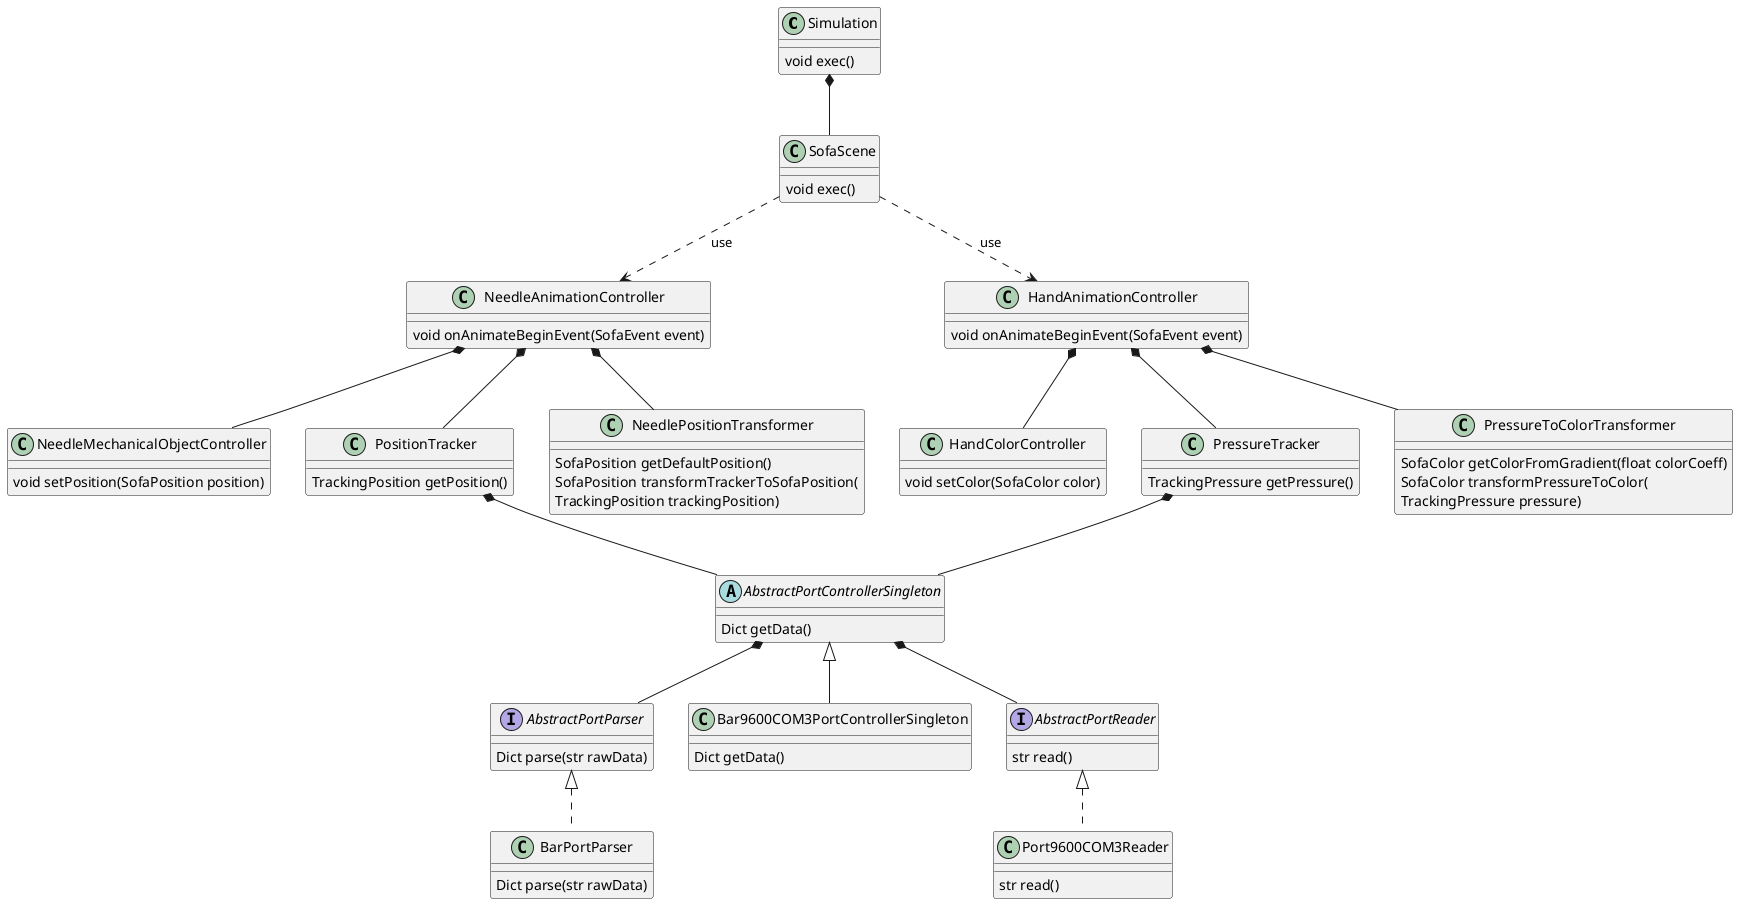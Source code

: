 @startuml
class       Simulation 
class       SofaScene
class       NeedleAnimationController
class       HandAnimationController 

class       NeedleMechanicalObjectController 
class       PositionTracker
class       NeedlePositionTransformer

class       HandColorController
class       PressureTracker
class       PressureToColorTransformer

abstract    AbstractPortControllerSingleton
interface   AbstractPortParser
class       BarPortParser
class       Bar9600COM3PortControllerSingleton 
interface   AbstractPortReader
class       Port9600COM3Reader


class Simulation {
    void exec()
}

class SofaScene {
    void exec()
}

class NeedleAnimationController {
    void onAnimateBeginEvent(SofaEvent event)
}

class NeedleMechanicalObjectController {
    void setPosition(SofaPosition position)
}

class PositionTracker {
    TrackingPosition getPosition()
}

abstract AbstractPortControllerSingleton {
    Dict getData()
}

class Bar9600COM3PortControllerSingleton {
    Dict getData()
}

interface AbstractPortParser {
    Dict parse(str rawData)
}

interface AbstractPortReader {
    str read()
}

class Port9600COM3Reader {
    str read()
}

class BarPortParser {
    Dict parse(str rawData)
}

class NeedlePositionTransformer {
    SofaPosition getDefaultPosition()
    SofaPosition transformTrackerToSofaPosition(
         TrackingPosition trackingPosition)
}

class HandAnimationController {
    void onAnimateBeginEvent(SofaEvent event)
}

class PressureTracker {
    TrackingPressure getPressure()
}

class PressureToColorTransformer {
    SofaColor getColorFromGradient(float colorCoeff)
    SofaColor transformPressureToColor(
            TrackingPressure pressure)
}

class HandColorController {
    void setColor(SofaColor color)
}


Simulation *-- SofaScene
SofaScene ..> NeedleAnimationController : "use"
SofaScene ..> HandAnimationController : "use"

NeedleAnimationController *-- NeedleMechanicalObjectController
NeedleAnimationController *-- PositionTracker
NeedleAnimationController *-- NeedlePositionTransformer

HandAnimationController *-- PressureTracker
HandAnimationController *-- PressureToColorTransformer
HandAnimationController *-- HandColorController

PositionTracker *-- AbstractPortControllerSingleton
PressureTracker *-- AbstractPortControllerSingleton
AbstractPortControllerSingleton <|-- Bar9600COM3PortControllerSingleton
AbstractPortControllerSingleton *-- AbstractPortReader
AbstractPortControllerSingleton *-- AbstractPortParser

AbstractPortReader <|.. Port9600COM3Reader
AbstractPortParser <|.. BarPortParser

@enduml